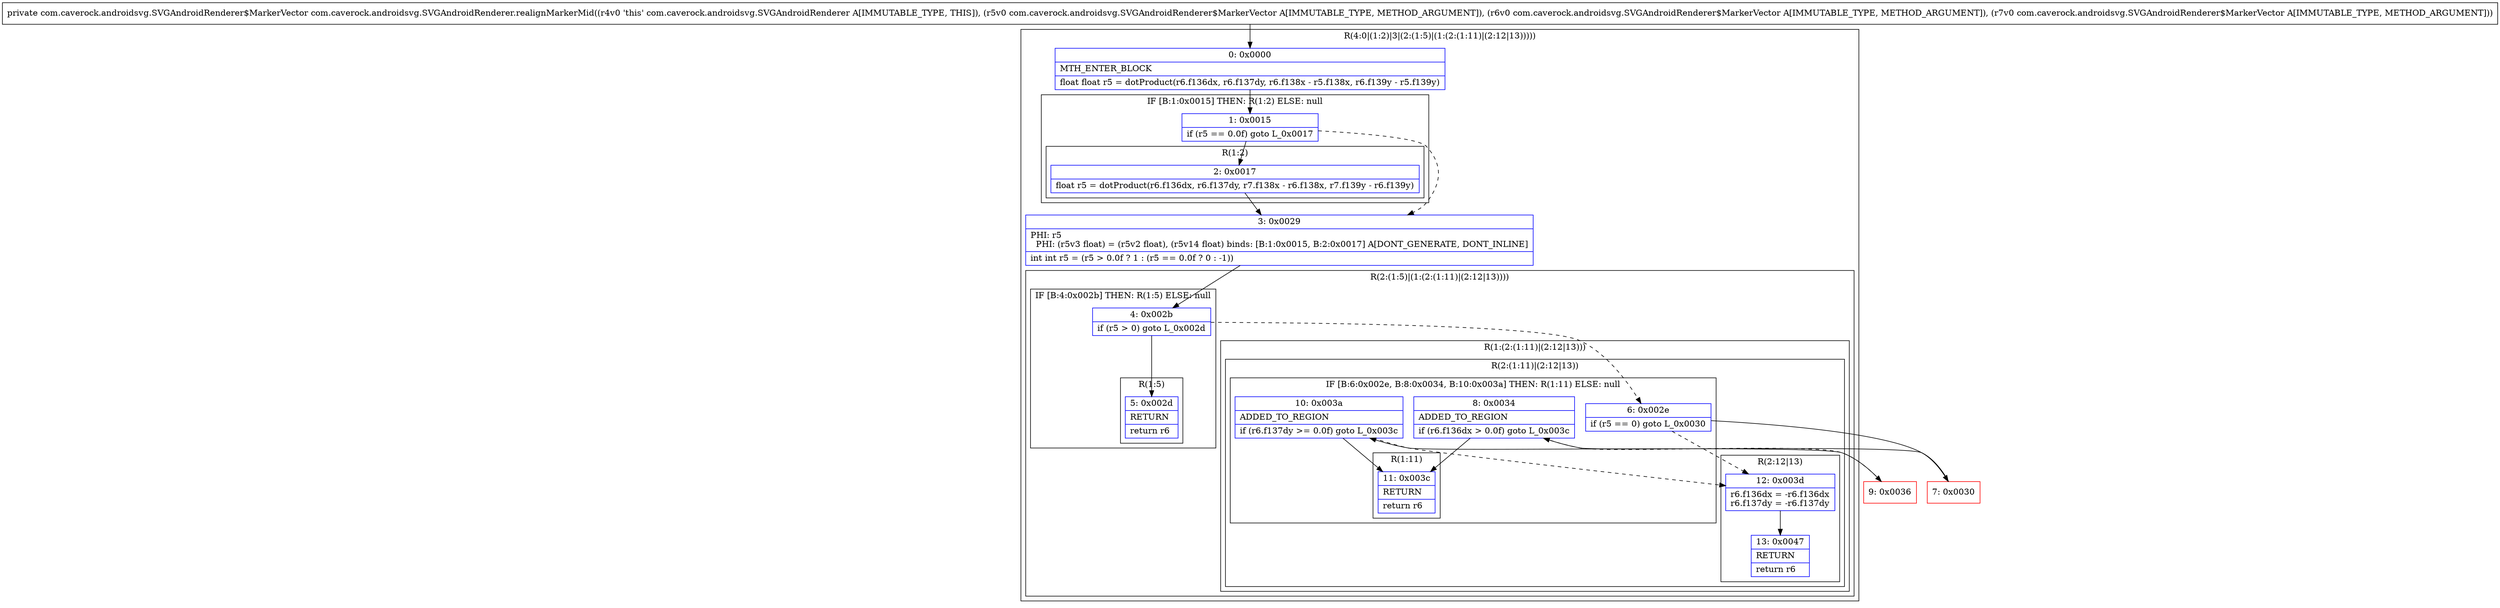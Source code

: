 digraph "CFG forcom.caverock.androidsvg.SVGAndroidRenderer.realignMarkerMid(Lcom\/caverock\/androidsvg\/SVGAndroidRenderer$MarkerVector;Lcom\/caverock\/androidsvg\/SVGAndroidRenderer$MarkerVector;Lcom\/caverock\/androidsvg\/SVGAndroidRenderer$MarkerVector;)Lcom\/caverock\/androidsvg\/SVGAndroidRenderer$MarkerVector;" {
subgraph cluster_Region_1567743925 {
label = "R(4:0|(1:2)|3|(2:(1:5)|(1:(2:(1:11)|(2:12|13)))))";
node [shape=record,color=blue];
Node_0 [shape=record,label="{0\:\ 0x0000|MTH_ENTER_BLOCK\l|float float r5 = dotProduct(r6.f136dx, r6.f137dy, r6.f138x \- r5.f138x, r6.f139y \- r5.f139y)\l}"];
subgraph cluster_IfRegion_1764759175 {
label = "IF [B:1:0x0015] THEN: R(1:2) ELSE: null";
node [shape=record,color=blue];
Node_1 [shape=record,label="{1\:\ 0x0015|if (r5 == 0.0f) goto L_0x0017\l}"];
subgraph cluster_Region_1367755275 {
label = "R(1:2)";
node [shape=record,color=blue];
Node_2 [shape=record,label="{2\:\ 0x0017|float r5 = dotProduct(r6.f136dx, r6.f137dy, r7.f138x \- r6.f138x, r7.f139y \- r6.f139y)\l}"];
}
}
Node_3 [shape=record,label="{3\:\ 0x0029|PHI: r5 \l  PHI: (r5v3 float) = (r5v2 float), (r5v14 float) binds: [B:1:0x0015, B:2:0x0017] A[DONT_GENERATE, DONT_INLINE]\l|int int r5 = (r5 \> 0.0f ? 1 : (r5 == 0.0f ? 0 : \-1))\l}"];
subgraph cluster_Region_1851500234 {
label = "R(2:(1:5)|(1:(2:(1:11)|(2:12|13))))";
node [shape=record,color=blue];
subgraph cluster_IfRegion_1067892943 {
label = "IF [B:4:0x002b] THEN: R(1:5) ELSE: null";
node [shape=record,color=blue];
Node_4 [shape=record,label="{4\:\ 0x002b|if (r5 \> 0) goto L_0x002d\l}"];
subgraph cluster_Region_612858376 {
label = "R(1:5)";
node [shape=record,color=blue];
Node_5 [shape=record,label="{5\:\ 0x002d|RETURN\l|return r6\l}"];
}
}
subgraph cluster_Region_1599239837 {
label = "R(1:(2:(1:11)|(2:12|13)))";
node [shape=record,color=blue];
subgraph cluster_Region_1890053773 {
label = "R(2:(1:11)|(2:12|13))";
node [shape=record,color=blue];
subgraph cluster_IfRegion_1828269305 {
label = "IF [B:6:0x002e, B:8:0x0034, B:10:0x003a] THEN: R(1:11) ELSE: null";
node [shape=record,color=blue];
Node_6 [shape=record,label="{6\:\ 0x002e|if (r5 == 0) goto L_0x0030\l}"];
Node_8 [shape=record,label="{8\:\ 0x0034|ADDED_TO_REGION\l|if (r6.f136dx \> 0.0f) goto L_0x003c\l}"];
Node_10 [shape=record,label="{10\:\ 0x003a|ADDED_TO_REGION\l|if (r6.f137dy \>= 0.0f) goto L_0x003c\l}"];
subgraph cluster_Region_1132030885 {
label = "R(1:11)";
node [shape=record,color=blue];
Node_11 [shape=record,label="{11\:\ 0x003c|RETURN\l|return r6\l}"];
}
}
subgraph cluster_Region_1555107576 {
label = "R(2:12|13)";
node [shape=record,color=blue];
Node_12 [shape=record,label="{12\:\ 0x003d|r6.f136dx = \-r6.f136dx\lr6.f137dy = \-r6.f137dy\l}"];
Node_13 [shape=record,label="{13\:\ 0x0047|RETURN\l|return r6\l}"];
}
}
}
}
}
Node_7 [shape=record,color=red,label="{7\:\ 0x0030}"];
Node_9 [shape=record,color=red,label="{9\:\ 0x0036}"];
MethodNode[shape=record,label="{private com.caverock.androidsvg.SVGAndroidRenderer$MarkerVector com.caverock.androidsvg.SVGAndroidRenderer.realignMarkerMid((r4v0 'this' com.caverock.androidsvg.SVGAndroidRenderer A[IMMUTABLE_TYPE, THIS]), (r5v0 com.caverock.androidsvg.SVGAndroidRenderer$MarkerVector A[IMMUTABLE_TYPE, METHOD_ARGUMENT]), (r6v0 com.caverock.androidsvg.SVGAndroidRenderer$MarkerVector A[IMMUTABLE_TYPE, METHOD_ARGUMENT]), (r7v0 com.caverock.androidsvg.SVGAndroidRenderer$MarkerVector A[IMMUTABLE_TYPE, METHOD_ARGUMENT])) }"];
MethodNode -> Node_0;
Node_0 -> Node_1;
Node_1 -> Node_2;
Node_1 -> Node_3[style=dashed];
Node_2 -> Node_3;
Node_3 -> Node_4;
Node_4 -> Node_5;
Node_4 -> Node_6[style=dashed];
Node_6 -> Node_7;
Node_6 -> Node_12[style=dashed];
Node_8 -> Node_9[style=dashed];
Node_8 -> Node_11;
Node_10 -> Node_11;
Node_10 -> Node_12[style=dashed];
Node_12 -> Node_13;
Node_7 -> Node_8;
Node_9 -> Node_10;
}

